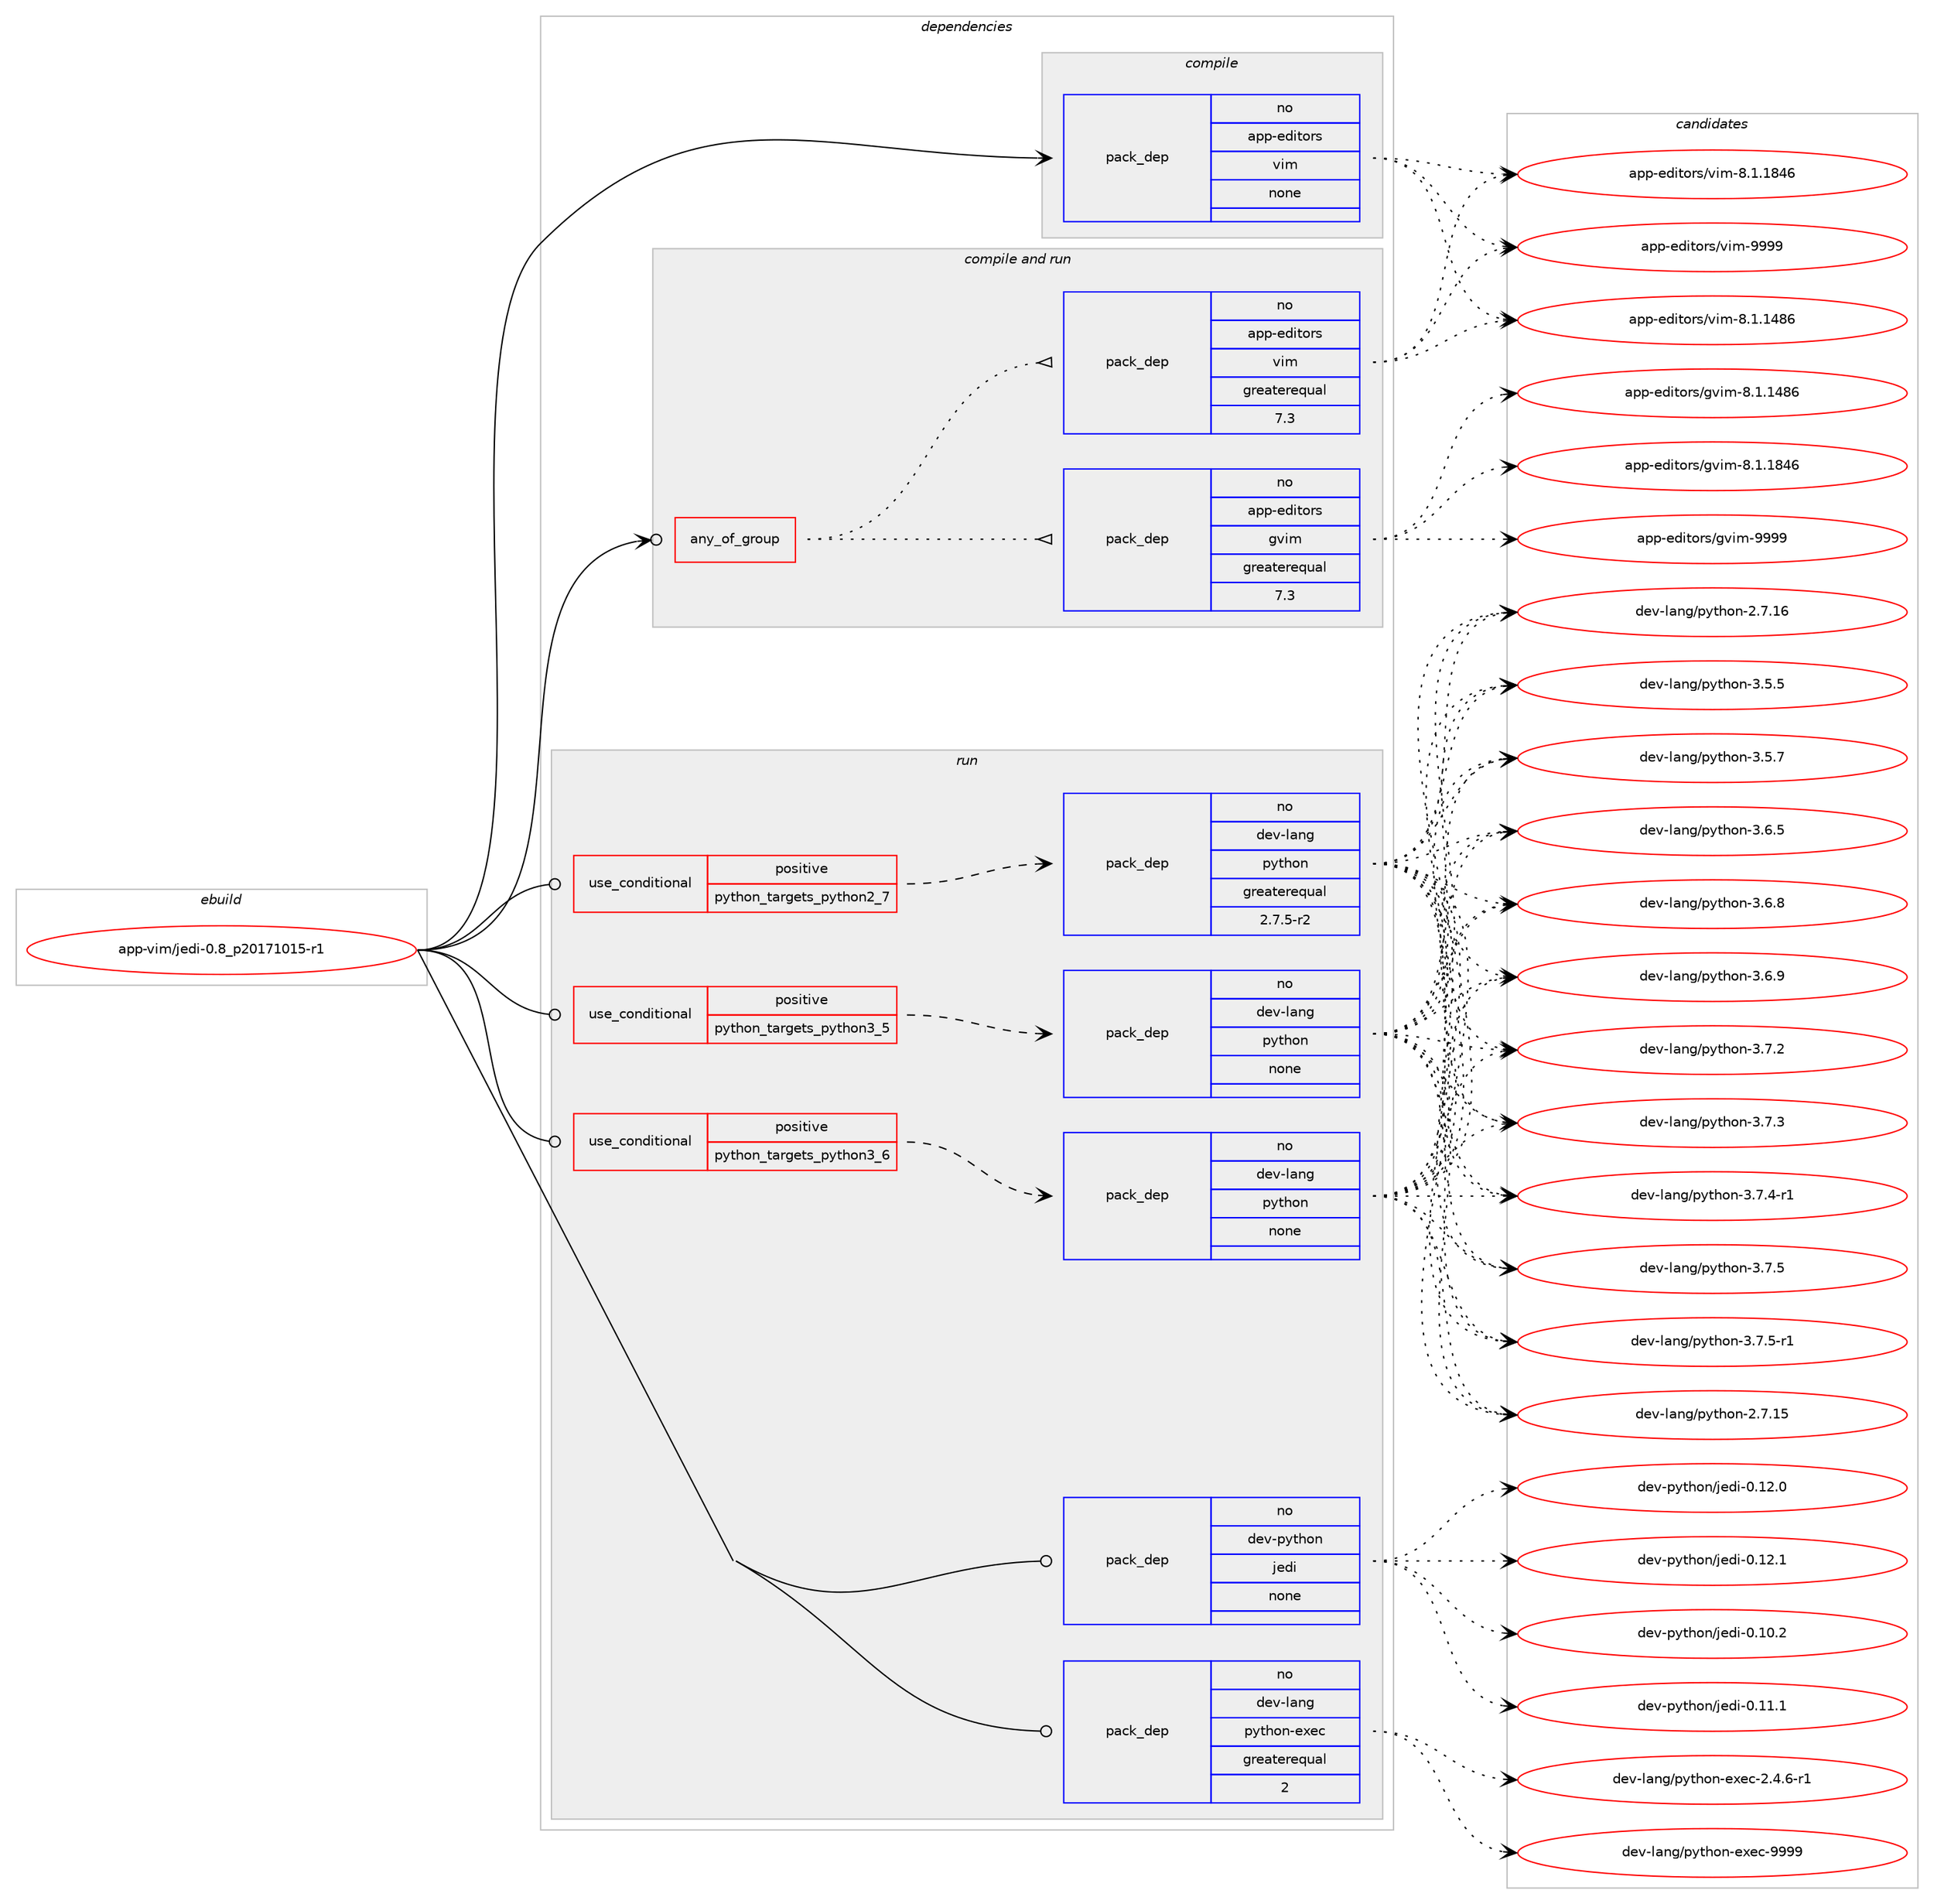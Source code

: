 digraph prolog {

# *************
# Graph options
# *************

newrank=true;
concentrate=true;
compound=true;
graph [rankdir=LR,fontname=Helvetica,fontsize=10,ranksep=1.5];#, ranksep=2.5, nodesep=0.2];
edge  [arrowhead=vee];
node  [fontname=Helvetica,fontsize=10];

# **********
# The ebuild
# **********

subgraph cluster_leftcol {
color=gray;
rank=same;
label=<<i>ebuild</i>>;
id [label="app-vim/jedi-0.8_p20171015-r1", color=red, width=4, href="../app-vim/jedi-0.8_p20171015-r1.svg"];
}

# ****************
# The dependencies
# ****************

subgraph cluster_midcol {
color=gray;
label=<<i>dependencies</i>>;
subgraph cluster_compile {
fillcolor="#eeeeee";
style=filled;
label=<<i>compile</i>>;
subgraph pack382346 {
dependency513959 [label=<<TABLE BORDER="0" CELLBORDER="1" CELLSPACING="0" CELLPADDING="4" WIDTH="220"><TR><TD ROWSPAN="6" CELLPADDING="30">pack_dep</TD></TR><TR><TD WIDTH="110">no</TD></TR><TR><TD>app-editors</TD></TR><TR><TD>vim</TD></TR><TR><TD>none</TD></TR><TR><TD></TD></TR></TABLE>>, shape=none, color=blue];
}
id:e -> dependency513959:w [weight=20,style="solid",arrowhead="vee"];
}
subgraph cluster_compileandrun {
fillcolor="#eeeeee";
style=filled;
label=<<i>compile and run</i>>;
subgraph any9081 {
dependency513960 [label=<<TABLE BORDER="0" CELLBORDER="1" CELLSPACING="0" CELLPADDING="4"><TR><TD CELLPADDING="10">any_of_group</TD></TR></TABLE>>, shape=none, color=red];subgraph pack382347 {
dependency513961 [label=<<TABLE BORDER="0" CELLBORDER="1" CELLSPACING="0" CELLPADDING="4" WIDTH="220"><TR><TD ROWSPAN="6" CELLPADDING="30">pack_dep</TD></TR><TR><TD WIDTH="110">no</TD></TR><TR><TD>app-editors</TD></TR><TR><TD>vim</TD></TR><TR><TD>greaterequal</TD></TR><TR><TD>7.3</TD></TR></TABLE>>, shape=none, color=blue];
}
dependency513960:e -> dependency513961:w [weight=20,style="dotted",arrowhead="oinv"];
subgraph pack382348 {
dependency513962 [label=<<TABLE BORDER="0" CELLBORDER="1" CELLSPACING="0" CELLPADDING="4" WIDTH="220"><TR><TD ROWSPAN="6" CELLPADDING="30">pack_dep</TD></TR><TR><TD WIDTH="110">no</TD></TR><TR><TD>app-editors</TD></TR><TR><TD>gvim</TD></TR><TR><TD>greaterequal</TD></TR><TR><TD>7.3</TD></TR></TABLE>>, shape=none, color=blue];
}
dependency513960:e -> dependency513962:w [weight=20,style="dotted",arrowhead="oinv"];
}
id:e -> dependency513960:w [weight=20,style="solid",arrowhead="odotvee"];
}
subgraph cluster_run {
fillcolor="#eeeeee";
style=filled;
label=<<i>run</i>>;
subgraph cond122204 {
dependency513963 [label=<<TABLE BORDER="0" CELLBORDER="1" CELLSPACING="0" CELLPADDING="4"><TR><TD ROWSPAN="3" CELLPADDING="10">use_conditional</TD></TR><TR><TD>positive</TD></TR><TR><TD>python_targets_python2_7</TD></TR></TABLE>>, shape=none, color=red];
subgraph pack382349 {
dependency513964 [label=<<TABLE BORDER="0" CELLBORDER="1" CELLSPACING="0" CELLPADDING="4" WIDTH="220"><TR><TD ROWSPAN="6" CELLPADDING="30">pack_dep</TD></TR><TR><TD WIDTH="110">no</TD></TR><TR><TD>dev-lang</TD></TR><TR><TD>python</TD></TR><TR><TD>greaterequal</TD></TR><TR><TD>2.7.5-r2</TD></TR></TABLE>>, shape=none, color=blue];
}
dependency513963:e -> dependency513964:w [weight=20,style="dashed",arrowhead="vee"];
}
id:e -> dependency513963:w [weight=20,style="solid",arrowhead="odot"];
subgraph cond122205 {
dependency513965 [label=<<TABLE BORDER="0" CELLBORDER="1" CELLSPACING="0" CELLPADDING="4"><TR><TD ROWSPAN="3" CELLPADDING="10">use_conditional</TD></TR><TR><TD>positive</TD></TR><TR><TD>python_targets_python3_5</TD></TR></TABLE>>, shape=none, color=red];
subgraph pack382350 {
dependency513966 [label=<<TABLE BORDER="0" CELLBORDER="1" CELLSPACING="0" CELLPADDING="4" WIDTH="220"><TR><TD ROWSPAN="6" CELLPADDING="30">pack_dep</TD></TR><TR><TD WIDTH="110">no</TD></TR><TR><TD>dev-lang</TD></TR><TR><TD>python</TD></TR><TR><TD>none</TD></TR><TR><TD></TD></TR></TABLE>>, shape=none, color=blue];
}
dependency513965:e -> dependency513966:w [weight=20,style="dashed",arrowhead="vee"];
}
id:e -> dependency513965:w [weight=20,style="solid",arrowhead="odot"];
subgraph cond122206 {
dependency513967 [label=<<TABLE BORDER="0" CELLBORDER="1" CELLSPACING="0" CELLPADDING="4"><TR><TD ROWSPAN="3" CELLPADDING="10">use_conditional</TD></TR><TR><TD>positive</TD></TR><TR><TD>python_targets_python3_6</TD></TR></TABLE>>, shape=none, color=red];
subgraph pack382351 {
dependency513968 [label=<<TABLE BORDER="0" CELLBORDER="1" CELLSPACING="0" CELLPADDING="4" WIDTH="220"><TR><TD ROWSPAN="6" CELLPADDING="30">pack_dep</TD></TR><TR><TD WIDTH="110">no</TD></TR><TR><TD>dev-lang</TD></TR><TR><TD>python</TD></TR><TR><TD>none</TD></TR><TR><TD></TD></TR></TABLE>>, shape=none, color=blue];
}
dependency513967:e -> dependency513968:w [weight=20,style="dashed",arrowhead="vee"];
}
id:e -> dependency513967:w [weight=20,style="solid",arrowhead="odot"];
subgraph pack382352 {
dependency513969 [label=<<TABLE BORDER="0" CELLBORDER="1" CELLSPACING="0" CELLPADDING="4" WIDTH="220"><TR><TD ROWSPAN="6" CELLPADDING="30">pack_dep</TD></TR><TR><TD WIDTH="110">no</TD></TR><TR><TD>dev-lang</TD></TR><TR><TD>python-exec</TD></TR><TR><TD>greaterequal</TD></TR><TR><TD>2</TD></TR></TABLE>>, shape=none, color=blue];
}
id:e -> dependency513969:w [weight=20,style="solid",arrowhead="odot"];
subgraph pack382353 {
dependency513970 [label=<<TABLE BORDER="0" CELLBORDER="1" CELLSPACING="0" CELLPADDING="4" WIDTH="220"><TR><TD ROWSPAN="6" CELLPADDING="30">pack_dep</TD></TR><TR><TD WIDTH="110">no</TD></TR><TR><TD>dev-python</TD></TR><TR><TD>jedi</TD></TR><TR><TD>none</TD></TR><TR><TD></TD></TR></TABLE>>, shape=none, color=blue];
}
id:e -> dependency513970:w [weight=20,style="solid",arrowhead="odot"];
}
}

# **************
# The candidates
# **************

subgraph cluster_choices {
rank=same;
color=gray;
label=<<i>candidates</i>>;

subgraph choice382346 {
color=black;
nodesep=1;
choice971121124510110010511611111411547118105109455646494649525654 [label="app-editors/vim-8.1.1486", color=red, width=4,href="../app-editors/vim-8.1.1486.svg"];
choice971121124510110010511611111411547118105109455646494649565254 [label="app-editors/vim-8.1.1846", color=red, width=4,href="../app-editors/vim-8.1.1846.svg"];
choice9711211245101100105116111114115471181051094557575757 [label="app-editors/vim-9999", color=red, width=4,href="../app-editors/vim-9999.svg"];
dependency513959:e -> choice971121124510110010511611111411547118105109455646494649525654:w [style=dotted,weight="100"];
dependency513959:e -> choice971121124510110010511611111411547118105109455646494649565254:w [style=dotted,weight="100"];
dependency513959:e -> choice9711211245101100105116111114115471181051094557575757:w [style=dotted,weight="100"];
}
subgraph choice382347 {
color=black;
nodesep=1;
choice971121124510110010511611111411547118105109455646494649525654 [label="app-editors/vim-8.1.1486", color=red, width=4,href="../app-editors/vim-8.1.1486.svg"];
choice971121124510110010511611111411547118105109455646494649565254 [label="app-editors/vim-8.1.1846", color=red, width=4,href="../app-editors/vim-8.1.1846.svg"];
choice9711211245101100105116111114115471181051094557575757 [label="app-editors/vim-9999", color=red, width=4,href="../app-editors/vim-9999.svg"];
dependency513961:e -> choice971121124510110010511611111411547118105109455646494649525654:w [style=dotted,weight="100"];
dependency513961:e -> choice971121124510110010511611111411547118105109455646494649565254:w [style=dotted,weight="100"];
dependency513961:e -> choice9711211245101100105116111114115471181051094557575757:w [style=dotted,weight="100"];
}
subgraph choice382348 {
color=black;
nodesep=1;
choice971121124510110010511611111411547103118105109455646494649525654 [label="app-editors/gvim-8.1.1486", color=red, width=4,href="../app-editors/gvim-8.1.1486.svg"];
choice971121124510110010511611111411547103118105109455646494649565254 [label="app-editors/gvim-8.1.1846", color=red, width=4,href="../app-editors/gvim-8.1.1846.svg"];
choice9711211245101100105116111114115471031181051094557575757 [label="app-editors/gvim-9999", color=red, width=4,href="../app-editors/gvim-9999.svg"];
dependency513962:e -> choice971121124510110010511611111411547103118105109455646494649525654:w [style=dotted,weight="100"];
dependency513962:e -> choice971121124510110010511611111411547103118105109455646494649565254:w [style=dotted,weight="100"];
dependency513962:e -> choice9711211245101100105116111114115471031181051094557575757:w [style=dotted,weight="100"];
}
subgraph choice382349 {
color=black;
nodesep=1;
choice10010111845108971101034711212111610411111045504655464953 [label="dev-lang/python-2.7.15", color=red, width=4,href="../dev-lang/python-2.7.15.svg"];
choice10010111845108971101034711212111610411111045504655464954 [label="dev-lang/python-2.7.16", color=red, width=4,href="../dev-lang/python-2.7.16.svg"];
choice100101118451089711010347112121116104111110455146534653 [label="dev-lang/python-3.5.5", color=red, width=4,href="../dev-lang/python-3.5.5.svg"];
choice100101118451089711010347112121116104111110455146534655 [label="dev-lang/python-3.5.7", color=red, width=4,href="../dev-lang/python-3.5.7.svg"];
choice100101118451089711010347112121116104111110455146544653 [label="dev-lang/python-3.6.5", color=red, width=4,href="../dev-lang/python-3.6.5.svg"];
choice100101118451089711010347112121116104111110455146544656 [label="dev-lang/python-3.6.8", color=red, width=4,href="../dev-lang/python-3.6.8.svg"];
choice100101118451089711010347112121116104111110455146544657 [label="dev-lang/python-3.6.9", color=red, width=4,href="../dev-lang/python-3.6.9.svg"];
choice100101118451089711010347112121116104111110455146554650 [label="dev-lang/python-3.7.2", color=red, width=4,href="../dev-lang/python-3.7.2.svg"];
choice100101118451089711010347112121116104111110455146554651 [label="dev-lang/python-3.7.3", color=red, width=4,href="../dev-lang/python-3.7.3.svg"];
choice1001011184510897110103471121211161041111104551465546524511449 [label="dev-lang/python-3.7.4-r1", color=red, width=4,href="../dev-lang/python-3.7.4-r1.svg"];
choice100101118451089711010347112121116104111110455146554653 [label="dev-lang/python-3.7.5", color=red, width=4,href="../dev-lang/python-3.7.5.svg"];
choice1001011184510897110103471121211161041111104551465546534511449 [label="dev-lang/python-3.7.5-r1", color=red, width=4,href="../dev-lang/python-3.7.5-r1.svg"];
dependency513964:e -> choice10010111845108971101034711212111610411111045504655464953:w [style=dotted,weight="100"];
dependency513964:e -> choice10010111845108971101034711212111610411111045504655464954:w [style=dotted,weight="100"];
dependency513964:e -> choice100101118451089711010347112121116104111110455146534653:w [style=dotted,weight="100"];
dependency513964:e -> choice100101118451089711010347112121116104111110455146534655:w [style=dotted,weight="100"];
dependency513964:e -> choice100101118451089711010347112121116104111110455146544653:w [style=dotted,weight="100"];
dependency513964:e -> choice100101118451089711010347112121116104111110455146544656:w [style=dotted,weight="100"];
dependency513964:e -> choice100101118451089711010347112121116104111110455146544657:w [style=dotted,weight="100"];
dependency513964:e -> choice100101118451089711010347112121116104111110455146554650:w [style=dotted,weight="100"];
dependency513964:e -> choice100101118451089711010347112121116104111110455146554651:w [style=dotted,weight="100"];
dependency513964:e -> choice1001011184510897110103471121211161041111104551465546524511449:w [style=dotted,weight="100"];
dependency513964:e -> choice100101118451089711010347112121116104111110455146554653:w [style=dotted,weight="100"];
dependency513964:e -> choice1001011184510897110103471121211161041111104551465546534511449:w [style=dotted,weight="100"];
}
subgraph choice382350 {
color=black;
nodesep=1;
choice10010111845108971101034711212111610411111045504655464953 [label="dev-lang/python-2.7.15", color=red, width=4,href="../dev-lang/python-2.7.15.svg"];
choice10010111845108971101034711212111610411111045504655464954 [label="dev-lang/python-2.7.16", color=red, width=4,href="../dev-lang/python-2.7.16.svg"];
choice100101118451089711010347112121116104111110455146534653 [label="dev-lang/python-3.5.5", color=red, width=4,href="../dev-lang/python-3.5.5.svg"];
choice100101118451089711010347112121116104111110455146534655 [label="dev-lang/python-3.5.7", color=red, width=4,href="../dev-lang/python-3.5.7.svg"];
choice100101118451089711010347112121116104111110455146544653 [label="dev-lang/python-3.6.5", color=red, width=4,href="../dev-lang/python-3.6.5.svg"];
choice100101118451089711010347112121116104111110455146544656 [label="dev-lang/python-3.6.8", color=red, width=4,href="../dev-lang/python-3.6.8.svg"];
choice100101118451089711010347112121116104111110455146544657 [label="dev-lang/python-3.6.9", color=red, width=4,href="../dev-lang/python-3.6.9.svg"];
choice100101118451089711010347112121116104111110455146554650 [label="dev-lang/python-3.7.2", color=red, width=4,href="../dev-lang/python-3.7.2.svg"];
choice100101118451089711010347112121116104111110455146554651 [label="dev-lang/python-3.7.3", color=red, width=4,href="../dev-lang/python-3.7.3.svg"];
choice1001011184510897110103471121211161041111104551465546524511449 [label="dev-lang/python-3.7.4-r1", color=red, width=4,href="../dev-lang/python-3.7.4-r1.svg"];
choice100101118451089711010347112121116104111110455146554653 [label="dev-lang/python-3.7.5", color=red, width=4,href="../dev-lang/python-3.7.5.svg"];
choice1001011184510897110103471121211161041111104551465546534511449 [label="dev-lang/python-3.7.5-r1", color=red, width=4,href="../dev-lang/python-3.7.5-r1.svg"];
dependency513966:e -> choice10010111845108971101034711212111610411111045504655464953:w [style=dotted,weight="100"];
dependency513966:e -> choice10010111845108971101034711212111610411111045504655464954:w [style=dotted,weight="100"];
dependency513966:e -> choice100101118451089711010347112121116104111110455146534653:w [style=dotted,weight="100"];
dependency513966:e -> choice100101118451089711010347112121116104111110455146534655:w [style=dotted,weight="100"];
dependency513966:e -> choice100101118451089711010347112121116104111110455146544653:w [style=dotted,weight="100"];
dependency513966:e -> choice100101118451089711010347112121116104111110455146544656:w [style=dotted,weight="100"];
dependency513966:e -> choice100101118451089711010347112121116104111110455146544657:w [style=dotted,weight="100"];
dependency513966:e -> choice100101118451089711010347112121116104111110455146554650:w [style=dotted,weight="100"];
dependency513966:e -> choice100101118451089711010347112121116104111110455146554651:w [style=dotted,weight="100"];
dependency513966:e -> choice1001011184510897110103471121211161041111104551465546524511449:w [style=dotted,weight="100"];
dependency513966:e -> choice100101118451089711010347112121116104111110455146554653:w [style=dotted,weight="100"];
dependency513966:e -> choice1001011184510897110103471121211161041111104551465546534511449:w [style=dotted,weight="100"];
}
subgraph choice382351 {
color=black;
nodesep=1;
choice10010111845108971101034711212111610411111045504655464953 [label="dev-lang/python-2.7.15", color=red, width=4,href="../dev-lang/python-2.7.15.svg"];
choice10010111845108971101034711212111610411111045504655464954 [label="dev-lang/python-2.7.16", color=red, width=4,href="../dev-lang/python-2.7.16.svg"];
choice100101118451089711010347112121116104111110455146534653 [label="dev-lang/python-3.5.5", color=red, width=4,href="../dev-lang/python-3.5.5.svg"];
choice100101118451089711010347112121116104111110455146534655 [label="dev-lang/python-3.5.7", color=red, width=4,href="../dev-lang/python-3.5.7.svg"];
choice100101118451089711010347112121116104111110455146544653 [label="dev-lang/python-3.6.5", color=red, width=4,href="../dev-lang/python-3.6.5.svg"];
choice100101118451089711010347112121116104111110455146544656 [label="dev-lang/python-3.6.8", color=red, width=4,href="../dev-lang/python-3.6.8.svg"];
choice100101118451089711010347112121116104111110455146544657 [label="dev-lang/python-3.6.9", color=red, width=4,href="../dev-lang/python-3.6.9.svg"];
choice100101118451089711010347112121116104111110455146554650 [label="dev-lang/python-3.7.2", color=red, width=4,href="../dev-lang/python-3.7.2.svg"];
choice100101118451089711010347112121116104111110455146554651 [label="dev-lang/python-3.7.3", color=red, width=4,href="../dev-lang/python-3.7.3.svg"];
choice1001011184510897110103471121211161041111104551465546524511449 [label="dev-lang/python-3.7.4-r1", color=red, width=4,href="../dev-lang/python-3.7.4-r1.svg"];
choice100101118451089711010347112121116104111110455146554653 [label="dev-lang/python-3.7.5", color=red, width=4,href="../dev-lang/python-3.7.5.svg"];
choice1001011184510897110103471121211161041111104551465546534511449 [label="dev-lang/python-3.7.5-r1", color=red, width=4,href="../dev-lang/python-3.7.5-r1.svg"];
dependency513968:e -> choice10010111845108971101034711212111610411111045504655464953:w [style=dotted,weight="100"];
dependency513968:e -> choice10010111845108971101034711212111610411111045504655464954:w [style=dotted,weight="100"];
dependency513968:e -> choice100101118451089711010347112121116104111110455146534653:w [style=dotted,weight="100"];
dependency513968:e -> choice100101118451089711010347112121116104111110455146534655:w [style=dotted,weight="100"];
dependency513968:e -> choice100101118451089711010347112121116104111110455146544653:w [style=dotted,weight="100"];
dependency513968:e -> choice100101118451089711010347112121116104111110455146544656:w [style=dotted,weight="100"];
dependency513968:e -> choice100101118451089711010347112121116104111110455146544657:w [style=dotted,weight="100"];
dependency513968:e -> choice100101118451089711010347112121116104111110455146554650:w [style=dotted,weight="100"];
dependency513968:e -> choice100101118451089711010347112121116104111110455146554651:w [style=dotted,weight="100"];
dependency513968:e -> choice1001011184510897110103471121211161041111104551465546524511449:w [style=dotted,weight="100"];
dependency513968:e -> choice100101118451089711010347112121116104111110455146554653:w [style=dotted,weight="100"];
dependency513968:e -> choice1001011184510897110103471121211161041111104551465546534511449:w [style=dotted,weight="100"];
}
subgraph choice382352 {
color=black;
nodesep=1;
choice10010111845108971101034711212111610411111045101120101994550465246544511449 [label="dev-lang/python-exec-2.4.6-r1", color=red, width=4,href="../dev-lang/python-exec-2.4.6-r1.svg"];
choice10010111845108971101034711212111610411111045101120101994557575757 [label="dev-lang/python-exec-9999", color=red, width=4,href="../dev-lang/python-exec-9999.svg"];
dependency513969:e -> choice10010111845108971101034711212111610411111045101120101994550465246544511449:w [style=dotted,weight="100"];
dependency513969:e -> choice10010111845108971101034711212111610411111045101120101994557575757:w [style=dotted,weight="100"];
}
subgraph choice382353 {
color=black;
nodesep=1;
choice100101118451121211161041111104710610110010545484649484650 [label="dev-python/jedi-0.10.2", color=red, width=4,href="../dev-python/jedi-0.10.2.svg"];
choice100101118451121211161041111104710610110010545484649494649 [label="dev-python/jedi-0.11.1", color=red, width=4,href="../dev-python/jedi-0.11.1.svg"];
choice100101118451121211161041111104710610110010545484649504648 [label="dev-python/jedi-0.12.0", color=red, width=4,href="../dev-python/jedi-0.12.0.svg"];
choice100101118451121211161041111104710610110010545484649504649 [label="dev-python/jedi-0.12.1", color=red, width=4,href="../dev-python/jedi-0.12.1.svg"];
dependency513970:e -> choice100101118451121211161041111104710610110010545484649484650:w [style=dotted,weight="100"];
dependency513970:e -> choice100101118451121211161041111104710610110010545484649494649:w [style=dotted,weight="100"];
dependency513970:e -> choice100101118451121211161041111104710610110010545484649504648:w [style=dotted,weight="100"];
dependency513970:e -> choice100101118451121211161041111104710610110010545484649504649:w [style=dotted,weight="100"];
}
}

}

